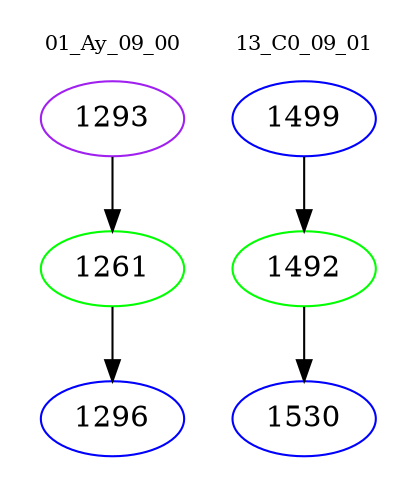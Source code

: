 digraph{
subgraph cluster_0 {
color = white
label = "01_Ay_09_00";
fontsize=10;
T0_1293 [label="1293", color="purple"]
T0_1293 -> T0_1261 [color="black"]
T0_1261 [label="1261", color="green"]
T0_1261 -> T0_1296 [color="black"]
T0_1296 [label="1296", color="blue"]
}
subgraph cluster_1 {
color = white
label = "13_C0_09_01";
fontsize=10;
T1_1499 [label="1499", color="blue"]
T1_1499 -> T1_1492 [color="black"]
T1_1492 [label="1492", color="green"]
T1_1492 -> T1_1530 [color="black"]
T1_1530 [label="1530", color="blue"]
}
}
